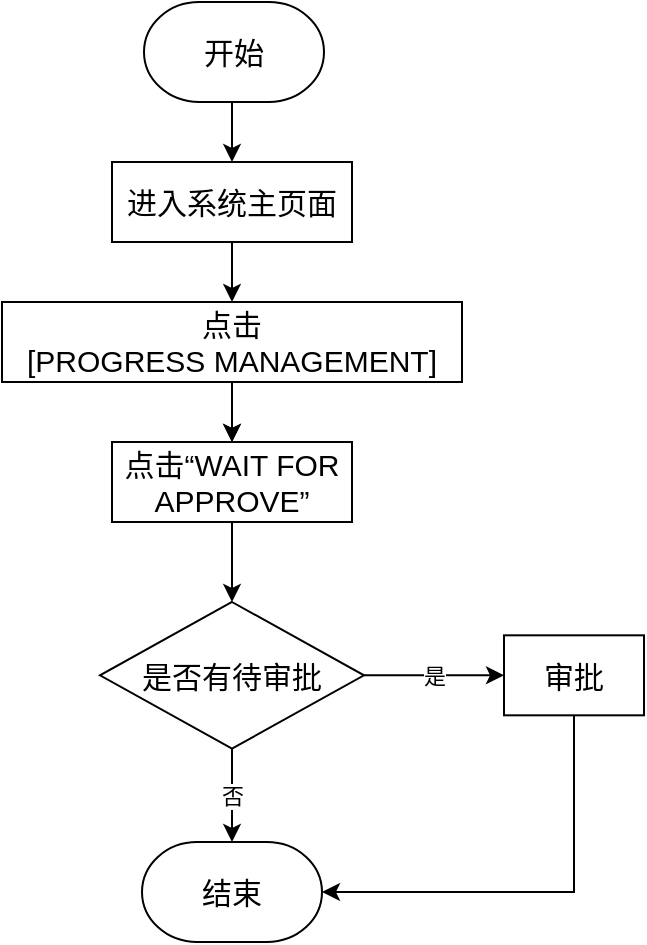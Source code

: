 <mxfile version="14.6.10" type="github">
  <diagram id="P3Lriu87AIvHMJ89ZmvR" name="第 1 页">
    <mxGraphModel dx="1422" dy="706" grid="1" gridSize="10" guides="1" tooltips="1" connect="1" arrows="1" fold="1" page="1" pageScale="1" pageWidth="827" pageHeight="1169" math="0" shadow="0">
      <root>
        <mxCell id="0" />
        <mxCell id="1" parent="0" />
        <mxCell id="WBhutPJwO7vAAjTEZFb8-5" style="edgeStyle=orthogonalEdgeStyle;rounded=0;orthogonalLoop=1;jettySize=auto;html=1;exitX=0.5;exitY=1;exitDx=0;exitDy=0;exitPerimeter=0;entryX=0.5;entryY=0;entryDx=0;entryDy=0;" parent="1" source="WBhutPJwO7vAAjTEZFb8-1" target="WBhutPJwO7vAAjTEZFb8-2" edge="1">
          <mxGeometry relative="1" as="geometry" />
        </mxCell>
        <mxCell id="WBhutPJwO7vAAjTEZFb8-1" value="开始" style="strokeWidth=1;html=1;shape=mxgraph.flowchart.terminator;whiteSpace=wrap;rounded=1;glass=0;fontSize=15;" parent="1" vertex="1">
          <mxGeometry x="310" y="60" width="90" height="50" as="geometry" />
        </mxCell>
        <mxCell id="WBhutPJwO7vAAjTEZFb8-6" style="edgeStyle=orthogonalEdgeStyle;rounded=0;orthogonalLoop=1;jettySize=auto;html=1;exitX=0.5;exitY=1;exitDx=0;exitDy=0;" parent="1" source="WBhutPJwO7vAAjTEZFb8-2" target="WBhutPJwO7vAAjTEZFb8-3" edge="1">
          <mxGeometry relative="1" as="geometry" />
        </mxCell>
        <mxCell id="WBhutPJwO7vAAjTEZFb8-2" value="&lt;font style=&quot;font-size: 15px&quot;&gt;进入系统主页面&lt;/font&gt;" style="rounded=0;whiteSpace=wrap;html=1;" parent="1" vertex="1">
          <mxGeometry x="294" y="140" width="120" height="40" as="geometry" />
        </mxCell>
        <mxCell id="WBhutPJwO7vAAjTEZFb8-7" style="edgeStyle=orthogonalEdgeStyle;rounded=0;orthogonalLoop=1;jettySize=auto;html=1;exitX=0.5;exitY=1;exitDx=0;exitDy=0;" parent="1" source="WBhutPJwO7vAAjTEZFb8-3" target="WBhutPJwO7vAAjTEZFb8-4" edge="1">
          <mxGeometry relative="1" as="geometry" />
        </mxCell>
        <mxCell id="WBhutPJwO7vAAjTEZFb8-8" value="" style="edgeStyle=orthogonalEdgeStyle;rounded=0;orthogonalLoop=1;jettySize=auto;html=1;" parent="1" source="WBhutPJwO7vAAjTEZFb8-3" target="WBhutPJwO7vAAjTEZFb8-4" edge="1">
          <mxGeometry relative="1" as="geometry" />
        </mxCell>
        <mxCell id="WBhutPJwO7vAAjTEZFb8-3" value="&lt;font style=&quot;font-size: 15px&quot;&gt;点击&lt;br&gt;[PROGRESS MANAGEMENT]&lt;/font&gt;" style="rounded=0;whiteSpace=wrap;html=1;" parent="1" vertex="1">
          <mxGeometry x="239" y="210" width="230" height="40" as="geometry" />
        </mxCell>
        <mxCell id="WBhutPJwO7vAAjTEZFb8-11" style="edgeStyle=orthogonalEdgeStyle;rounded=0;orthogonalLoop=1;jettySize=auto;html=1;exitX=0.5;exitY=1;exitDx=0;exitDy=0;entryX=0.5;entryY=0;entryDx=0;entryDy=0;" parent="1" source="WBhutPJwO7vAAjTEZFb8-4" target="WBhutPJwO7vAAjTEZFb8-10" edge="1">
          <mxGeometry relative="1" as="geometry" />
        </mxCell>
        <mxCell id="WBhutPJwO7vAAjTEZFb8-4" value="&lt;font style=&quot;font-size: 15px&quot;&gt;点击“WAIT FOR APPROVE”&lt;/font&gt;" style="rounded=0;whiteSpace=wrap;html=1;" parent="1" vertex="1">
          <mxGeometry x="294" y="280" width="120" height="40" as="geometry" />
        </mxCell>
        <mxCell id="WBhutPJwO7vAAjTEZFb8-15" value="否" style="edgeStyle=orthogonalEdgeStyle;rounded=0;orthogonalLoop=1;jettySize=auto;html=1;exitX=0.5;exitY=1;exitDx=0;exitDy=0;" parent="1" source="WBhutPJwO7vAAjTEZFb8-10" target="WBhutPJwO7vAAjTEZFb8-14" edge="1">
          <mxGeometry relative="1" as="geometry" />
        </mxCell>
        <mxCell id="WBhutPJwO7vAAjTEZFb8-16" value="是" style="edgeStyle=orthogonalEdgeStyle;rounded=0;orthogonalLoop=1;jettySize=auto;html=1;exitX=1;exitY=0.5;exitDx=0;exitDy=0;entryX=0;entryY=0.5;entryDx=0;entryDy=0;" parent="1" source="WBhutPJwO7vAAjTEZFb8-10" target="WBhutPJwO7vAAjTEZFb8-12" edge="1">
          <mxGeometry relative="1" as="geometry" />
        </mxCell>
        <mxCell id="WBhutPJwO7vAAjTEZFb8-10" value="&lt;span style=&quot;font-size: 15px&quot;&gt;是否有待审批&lt;/span&gt;" style="rhombus;whiteSpace=wrap;html=1;aspect=fixed;" parent="1" vertex="1">
          <mxGeometry x="288" y="360.0" width="132" height="73.33" as="geometry" />
        </mxCell>
        <mxCell id="WBhutPJwO7vAAjTEZFb8-17" style="edgeStyle=orthogonalEdgeStyle;rounded=0;orthogonalLoop=1;jettySize=auto;html=1;exitX=0.5;exitY=1;exitDx=0;exitDy=0;entryX=1;entryY=0.5;entryDx=0;entryDy=0;entryPerimeter=0;" parent="1" source="WBhutPJwO7vAAjTEZFb8-12" target="WBhutPJwO7vAAjTEZFb8-14" edge="1">
          <mxGeometry relative="1" as="geometry" />
        </mxCell>
        <mxCell id="WBhutPJwO7vAAjTEZFb8-12" value="&lt;span style=&quot;font-size: 15px&quot;&gt;审批&lt;/span&gt;" style="rounded=0;whiteSpace=wrap;html=1;" parent="1" vertex="1">
          <mxGeometry x="490" y="376.66" width="70" height="40" as="geometry" />
        </mxCell>
        <mxCell id="WBhutPJwO7vAAjTEZFb8-14" value="结束" style="strokeWidth=1;html=1;shape=mxgraph.flowchart.terminator;whiteSpace=wrap;rounded=1;glass=0;fontSize=15;" parent="1" vertex="1">
          <mxGeometry x="309" y="480" width="90" height="50" as="geometry" />
        </mxCell>
      </root>
    </mxGraphModel>
  </diagram>
</mxfile>
